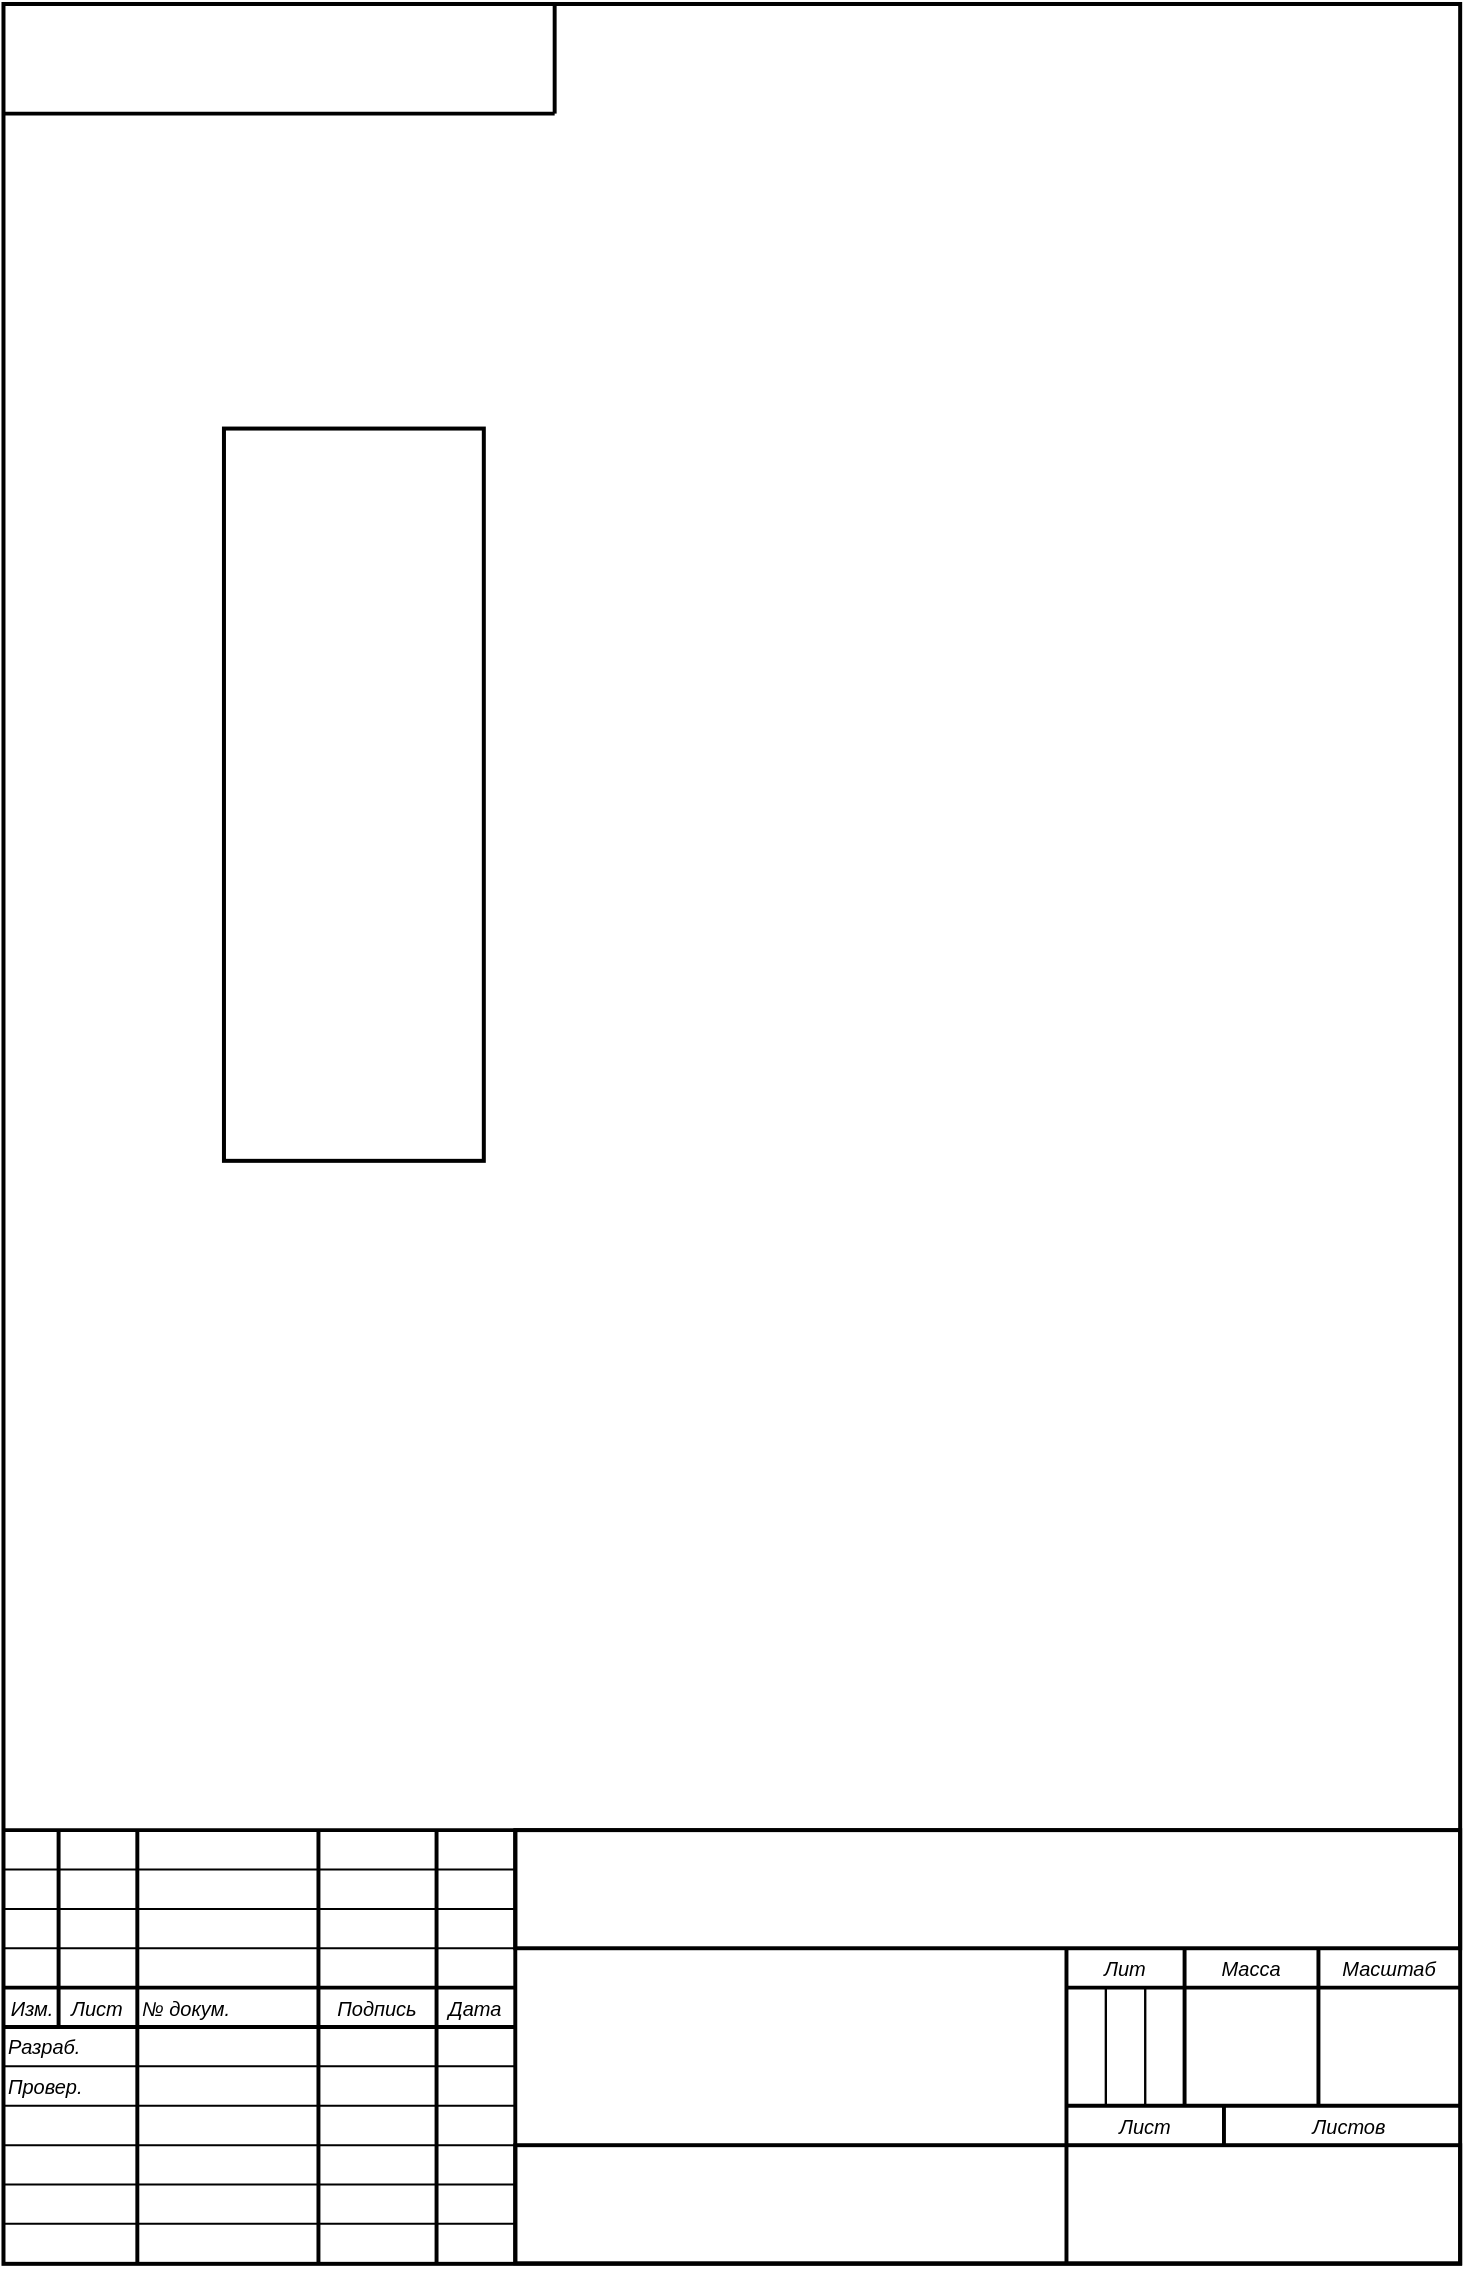 <mxfile version="14.6.13" type="device"><diagram name="Страница — 1" id="RtcNj7bt_Np1O5CywCwZ"><mxGraphModel dx="1422" dy="822" grid="1" gridSize="3.937" guides="1" tooltips="1" connect="1" arrows="1" fold="1" page="1" pageScale="1" pageWidth="827" pageHeight="1169" math="0" shadow="0"><root><mxCell id="0"/><mxCell id="1" parent="0"/><mxCell id="KSh6KJUN78Y9kG90A8SH-44" value="" style="group" parent="1" vertex="1" connectable="0"><mxGeometry x="78.74" y="19.685" width="728.35" height="1130.229" as="geometry"/></mxCell><mxCell id="KSh6KJUN78Y9kG90A8SH-1" value="" style="rounded=0;whiteSpace=wrap;html=1;fillColor=none;strokeWidth=2;" parent="KSh6KJUN78Y9kG90A8SH-44" vertex="1"><mxGeometry y="0.31" width="728.345" height="1129.919" as="geometry"/></mxCell><mxCell id="KSh6KJUN78Y9kG90A8SH-2" value="" style="endArrow=none;html=1;rounded=0;strokeWidth=1.968;endSize=5.905;" parent="KSh6KJUN78Y9kG90A8SH-44" edge="1"><mxGeometry width="50" height="50" relative="1" as="geometry"><mxPoint y="913.384" as="sourcePoint"/><mxPoint x="728.345" y="913.384" as="targetPoint"/></mxGeometry></mxCell><mxCell id="KSh6KJUN78Y9kG90A8SH-3" value="" style="endArrow=none;html=1;rounded=0;strokeWidth=1.968;" parent="KSh6KJUN78Y9kG90A8SH-44" edge="1"><mxGeometry width="50" height="50" relative="1" as="geometry"><mxPoint x="255.905" y="913.384" as="sourcePoint"/><mxPoint x="255.905" y="1129.919" as="targetPoint"/></mxGeometry></mxCell><mxCell id="KSh6KJUN78Y9kG90A8SH-4" value="" style="rounded=0;whiteSpace=wrap;html=1;strokeWidth=1.968;fillColor=none;" parent="KSh6KJUN78Y9kG90A8SH-44" vertex="1"><mxGeometry x="255.91" y="913.385" width="472.44" height="59.055" as="geometry"/></mxCell><mxCell id="KSh6KJUN78Y9kG90A8SH-5" value="" style="rounded=0;whiteSpace=wrap;html=1;fillColor=none;strokeWidth=1.968;" parent="KSh6KJUN78Y9kG90A8SH-44" vertex="1"><mxGeometry x="255.91" y="1070.915" width="472.44" height="59.055" as="geometry"/></mxCell><mxCell id="KSh6KJUN78Y9kG90A8SH-6" value="" style="endArrow=none;html=1;rounded=0;" parent="KSh6KJUN78Y9kG90A8SH-44" edge="1"><mxGeometry width="50" height="50" relative="1" as="geometry"><mxPoint y="933.069" as="sourcePoint"/><mxPoint x="255.905" y="933.069" as="targetPoint"/></mxGeometry></mxCell><mxCell id="KSh6KJUN78Y9kG90A8SH-7" value="" style="endArrow=none;html=1;rounded=0;" parent="KSh6KJUN78Y9kG90A8SH-44" edge="1"><mxGeometry width="50" height="50" relative="1" as="geometry"><mxPoint y="952.754" as="sourcePoint"/><mxPoint x="255.905" y="952.754" as="targetPoint"/></mxGeometry></mxCell><mxCell id="KSh6KJUN78Y9kG90A8SH-8" value="" style="endArrow=none;html=1;rounded=0;" parent="KSh6KJUN78Y9kG90A8SH-44" edge="1"><mxGeometry width="50" height="50" relative="1" as="geometry"><mxPoint y="972.444" as="sourcePoint"/><mxPoint x="255.905" y="972.444" as="targetPoint"/></mxGeometry></mxCell><mxCell id="KSh6KJUN78Y9kG90A8SH-9" value="" style="endArrow=none;html=1;rounded=0;strokeWidth=1.968;endSize=5.905;" parent="KSh6KJUN78Y9kG90A8SH-44" edge="1"><mxGeometry width="50" height="50" relative="1" as="geometry"><mxPoint y="992.124" as="sourcePoint"/><mxPoint x="255.905" y="992.124" as="targetPoint"/></mxGeometry></mxCell><mxCell id="KSh6KJUN78Y9kG90A8SH-10" value="" style="endArrow=none;html=1;rounded=0;strokeWidth=1.968;endSize=5.905;" parent="KSh6KJUN78Y9kG90A8SH-44" edge="1"><mxGeometry width="50" height="50" relative="1" as="geometry"><mxPoint y="1011.804" as="sourcePoint"/><mxPoint x="255.905" y="1011.804" as="targetPoint"/></mxGeometry></mxCell><mxCell id="KSh6KJUN78Y9kG90A8SH-11" value="" style="endArrow=none;html=1;rounded=0;" parent="KSh6KJUN78Y9kG90A8SH-44" edge="1"><mxGeometry width="50" height="50" relative="1" as="geometry"><mxPoint y="1031.494" as="sourcePoint"/><mxPoint x="255.905" y="1031.494" as="targetPoint"/></mxGeometry></mxCell><mxCell id="KSh6KJUN78Y9kG90A8SH-12" value="" style="endArrow=none;html=1;rounded=0;" parent="KSh6KJUN78Y9kG90A8SH-44" edge="1"><mxGeometry width="50" height="50" relative="1" as="geometry"><mxPoint y="1051.174" as="sourcePoint"/><mxPoint x="255.905" y="1051.174" as="targetPoint"/></mxGeometry></mxCell><mxCell id="KSh6KJUN78Y9kG90A8SH-13" value="" style="endArrow=none;html=1;rounded=0;" parent="KSh6KJUN78Y9kG90A8SH-44" edge="1"><mxGeometry width="50" height="50" relative="1" as="geometry"><mxPoint y="1070.914" as="sourcePoint"/><mxPoint x="255.905" y="1070.914" as="targetPoint"/></mxGeometry></mxCell><mxCell id="KSh6KJUN78Y9kG90A8SH-14" value="" style="endArrow=none;html=1;rounded=0;" parent="KSh6KJUN78Y9kG90A8SH-44" edge="1"><mxGeometry width="50" height="50" relative="1" as="geometry"><mxPoint y="1090.544" as="sourcePoint"/><mxPoint x="255.905" y="1090.544" as="targetPoint"/></mxGeometry></mxCell><mxCell id="KSh6KJUN78Y9kG90A8SH-15" value="" style="endArrow=none;html=1;rounded=0;" parent="KSh6KJUN78Y9kG90A8SH-44" edge="1"><mxGeometry width="50" height="50" relative="1" as="geometry"><mxPoint y="1110.234" as="sourcePoint"/><mxPoint x="255.905" y="1110.234" as="targetPoint"/></mxGeometry></mxCell><mxCell id="KSh6KJUN78Y9kG90A8SH-16" value="" style="endArrow=none;html=1;rounded=0;strokeWidth=1.968;" parent="KSh6KJUN78Y9kG90A8SH-44" edge="1"><mxGeometry width="50" height="50" relative="1" as="geometry"><mxPoint x="531.495" y="1129.919" as="sourcePoint"/><mxPoint x="531.495" y="972.439" as="targetPoint"/></mxGeometry></mxCell><mxCell id="KSh6KJUN78Y9kG90A8SH-17" value="" style="endArrow=none;html=1;rounded=0;strokeWidth=1.968;endSize=5.905;" parent="KSh6KJUN78Y9kG90A8SH-44" edge="1"><mxGeometry width="50" height="50" relative="1" as="geometry"><mxPoint x="531.495" y="992.124" as="sourcePoint"/><mxPoint x="728.345" y="992.124" as="targetPoint"/></mxGeometry></mxCell><mxCell id="KSh6KJUN78Y9kG90A8SH-18" value="" style="endArrow=none;html=1;rounded=0;strokeWidth=1.968;endSize=5.905;" parent="KSh6KJUN78Y9kG90A8SH-44" edge="1"><mxGeometry width="50" height="50" relative="1" as="geometry"><mxPoint x="531.495" y="1051.184" as="sourcePoint"/><mxPoint x="728.345" y="1051.184" as="targetPoint"/></mxGeometry></mxCell><mxCell id="KSh6KJUN78Y9kG90A8SH-19" value="" style="endArrow=none;html=1;rounded=0;strokeWidth=1.968;endSize=5.905;" parent="KSh6KJUN78Y9kG90A8SH-44" edge="1"><mxGeometry width="50" height="50" relative="1" as="geometry"><mxPoint x="610.235" y="1070.911" as="sourcePoint"/><mxPoint x="610.235" y="1051.179" as="targetPoint"/></mxGeometry></mxCell><mxCell id="KSh6KJUN78Y9kG90A8SH-20" value="" style="endArrow=none;html=1;rounded=0;strokeWidth=1.968;" parent="KSh6KJUN78Y9kG90A8SH-44" edge="1"><mxGeometry width="50" height="50" relative="1" as="geometry"><mxPoint x="657.479" y="1051.179" as="sourcePoint"/><mxPoint x="657.479" y="972.439" as="targetPoint"/></mxGeometry></mxCell><mxCell id="KSh6KJUN78Y9kG90A8SH-21" value="" style="endArrow=none;html=1;rounded=0;strokeWidth=1.968;" parent="KSh6KJUN78Y9kG90A8SH-44" edge="1"><mxGeometry width="50" height="50" relative="1" as="geometry"><mxPoint x="590.549" y="1051.179" as="sourcePoint"/><mxPoint x="590.549" y="972.439" as="targetPoint"/></mxGeometry></mxCell><mxCell id="KSh6KJUN78Y9kG90A8SH-22" value="" style="endArrow=none;html=1;rounded=0;strokeWidth=1.181;endSize=5.905;" parent="KSh6KJUN78Y9kG90A8SH-44" edge="1"><mxGeometry width="50" height="50" relative="1" as="geometry"><mxPoint x="570.869" y="1051.179" as="sourcePoint"/><mxPoint x="570.869" y="992.124" as="targetPoint"/></mxGeometry></mxCell><mxCell id="KSh6KJUN78Y9kG90A8SH-23" value="" style="endArrow=none;html=1;rounded=0;strokeWidth=1.181;endSize=5.905;" parent="KSh6KJUN78Y9kG90A8SH-44" edge="1"><mxGeometry width="50" height="50" relative="1" as="geometry"><mxPoint x="551.179" y="1051.179" as="sourcePoint"/><mxPoint x="551.179" y="992.124" as="targetPoint"/></mxGeometry></mxCell><mxCell id="KSh6KJUN78Y9kG90A8SH-24" value="" style="endArrow=none;html=1;rounded=0;strokeWidth=1.968;" parent="KSh6KJUN78Y9kG90A8SH-44" edge="1"><mxGeometry width="50" height="50" relative="1" as="geometry"><mxPoint x="216.535" y="1129.919" as="sourcePoint"/><mxPoint x="216.535" y="913.384" as="targetPoint"/></mxGeometry></mxCell><mxCell id="KSh6KJUN78Y9kG90A8SH-25" value="" style="endArrow=none;html=1;rounded=0;strokeWidth=1.968;" parent="KSh6KJUN78Y9kG90A8SH-44" edge="1"><mxGeometry width="50" height="50" relative="1" as="geometry"><mxPoint x="157.485" y="1129.919" as="sourcePoint"/><mxPoint x="157.485" y="913.384" as="targetPoint"/></mxGeometry></mxCell><mxCell id="KSh6KJUN78Y9kG90A8SH-26" value="" style="endArrow=none;html=1;rounded=0;strokeWidth=1.968;" parent="KSh6KJUN78Y9kG90A8SH-44" edge="1"><mxGeometry width="50" height="50" relative="1" as="geometry"><mxPoint x="66.925" y="1129.919" as="sourcePoint"/><mxPoint x="66.925" y="913.384" as="targetPoint"/></mxGeometry></mxCell><mxCell id="KSh6KJUN78Y9kG90A8SH-27" value="" style="endArrow=none;html=1;rounded=0;strokeWidth=1.968;" parent="KSh6KJUN78Y9kG90A8SH-44" edge="1"><mxGeometry width="50" height="50" relative="1" as="geometry"><mxPoint x="27.555" y="1011.809" as="sourcePoint"/><mxPoint x="27.555" y="913.384" as="targetPoint"/></mxGeometry></mxCell><mxCell id="KSh6KJUN78Y9kG90A8SH-28" value="" style="endArrow=none;html=1;rounded=0;strokeWidth=1.968;endSize=5.905;" parent="KSh6KJUN78Y9kG90A8SH-44" edge="1"><mxGeometry width="50" height="50" relative="1" as="geometry"><mxPoint y="55.118" as="sourcePoint"/><mxPoint x="275.59" y="55.118" as="targetPoint"/></mxGeometry></mxCell><mxCell id="KSh6KJUN78Y9kG90A8SH-29" value="" style="endArrow=none;html=1;rounded=0;strokeWidth=1.968;" parent="KSh6KJUN78Y9kG90A8SH-44" edge="1"><mxGeometry width="50" height="50" relative="1" as="geometry"><mxPoint x="275.59" y="55.118" as="sourcePoint"/><mxPoint x="275.59" as="targetPoint"/></mxGeometry></mxCell><mxCell id="KSh6KJUN78Y9kG90A8SH-30" value="Изм." style="text;strokeColor=none;align=center;fillColor=none;html=1;verticalAlign=middle;whiteSpace=wrap;rounded=0;fontFamily=Helvetica;fontStyle=2;fontSize=10;" parent="KSh6KJUN78Y9kG90A8SH-44" vertex="1"><mxGeometry y="996.065" width="27.56" height="11.82" as="geometry"/></mxCell><mxCell id="KSh6KJUN78Y9kG90A8SH-32" value="Лист" style="text;strokeColor=none;align=center;fillColor=none;html=1;verticalAlign=middle;whiteSpace=wrap;rounded=0;fontFamily=Helvetica;fontStyle=2;fontSize=10;" parent="KSh6KJUN78Y9kG90A8SH-44" vertex="1"><mxGeometry x="27.56" y="996.065" width="39.37" height="11.82" as="geometry"/></mxCell><mxCell id="KSh6KJUN78Y9kG90A8SH-33" value="№ докум." style="text;strokeColor=none;align=left;fillColor=none;html=1;verticalAlign=middle;whiteSpace=wrap;rounded=0;fontFamily=Helvetica;fontStyle=2;fontSize=10;" parent="KSh6KJUN78Y9kG90A8SH-44" vertex="1"><mxGeometry x="66.93" y="996.065" width="90.55" height="11.82" as="geometry"/></mxCell><mxCell id="KSh6KJUN78Y9kG90A8SH-34" value="Подпись" style="text;strokeColor=none;align=center;fillColor=none;html=1;verticalAlign=middle;whiteSpace=wrap;rounded=0;fontFamily=Helvetica;fontStyle=2;fontSize=10;" parent="KSh6KJUN78Y9kG90A8SH-44" vertex="1"><mxGeometry x="157.48" y="996.065" width="59.06" height="11.82" as="geometry"/></mxCell><mxCell id="KSh6KJUN78Y9kG90A8SH-36" value="Дата" style="text;strokeColor=none;align=center;fillColor=none;html=1;verticalAlign=middle;whiteSpace=wrap;rounded=0;fontFamily=Helvetica;fontStyle=2;fontSize=10;" parent="KSh6KJUN78Y9kG90A8SH-44" vertex="1"><mxGeometry x="216.54" y="996.065" width="39.37" height="11.82" as="geometry"/></mxCell><mxCell id="KSh6KJUN78Y9kG90A8SH-37" value="Лист" style="text;strokeColor=none;align=center;fillColor=none;html=1;verticalAlign=middle;whiteSpace=wrap;rounded=0;fontFamily=Helvetica;fontStyle=2;fontSize=10;" parent="KSh6KJUN78Y9kG90A8SH-44" vertex="1"><mxGeometry x="539.37" y="1055.115" width="62.99" height="11.82" as="geometry"/></mxCell><mxCell id="KSh6KJUN78Y9kG90A8SH-38" value="Листов" style="text;strokeColor=none;align=center;fillColor=none;html=1;verticalAlign=middle;whiteSpace=wrap;rounded=0;fontFamily=Helvetica;fontStyle=2;fontSize=10;" parent="KSh6KJUN78Y9kG90A8SH-44" vertex="1"><mxGeometry x="641.73" y="1055.115" width="62.99" height="11.82" as="geometry"/></mxCell><mxCell id="KSh6KJUN78Y9kG90A8SH-39" value="Лит" style="text;strokeColor=none;align=center;fillColor=none;html=1;verticalAlign=middle;whiteSpace=wrap;rounded=0;fontFamily=Helvetica;fontStyle=2;fontSize=10;" parent="KSh6KJUN78Y9kG90A8SH-44" vertex="1"><mxGeometry x="531.49" y="976.375" width="59.06" height="11.82" as="geometry"/></mxCell><mxCell id="KSh6KJUN78Y9kG90A8SH-40" value="Масса" style="text;strokeColor=none;align=center;fillColor=none;html=1;verticalAlign=middle;whiteSpace=wrap;rounded=0;fontFamily=Helvetica;fontStyle=2;fontSize=10;" parent="KSh6KJUN78Y9kG90A8SH-44" vertex="1"><mxGeometry x="590.55" y="976.375" width="66.93" height="11.82" as="geometry"/></mxCell><mxCell id="KSh6KJUN78Y9kG90A8SH-41" value="Масштаб" style="text;strokeColor=none;align=center;fillColor=none;html=1;verticalAlign=middle;whiteSpace=wrap;rounded=0;fontFamily=Helvetica;fontStyle=2;fontSize=10;" parent="KSh6KJUN78Y9kG90A8SH-44" vertex="1"><mxGeometry x="657.48" y="976.375" width="70.86" height="11.82" as="geometry"/></mxCell><mxCell id="KSh6KJUN78Y9kG90A8SH-42" value="Разраб." style="text;strokeColor=none;align=left;fillColor=none;html=1;verticalAlign=middle;whiteSpace=wrap;rounded=0;fontFamily=Helvetica;fontStyle=2;fontSize=10;" parent="KSh6KJUN78Y9kG90A8SH-44" vertex="1"><mxGeometry y="1015.745" width="66.93" height="11.82" as="geometry"/></mxCell><mxCell id="KSh6KJUN78Y9kG90A8SH-43" value="Провер." style="text;strokeColor=none;align=left;fillColor=none;html=1;verticalAlign=middle;whiteSpace=wrap;rounded=0;fontFamily=Helvetica;fontStyle=2;fontSize=10;" parent="KSh6KJUN78Y9kG90A8SH-44" vertex="1"><mxGeometry y="1035.435" width="66.93" height="11.82" as="geometry"/></mxCell><mxCell id="B9-EX3MGgL7lQ-Xs-ahQ-1" value="" style="rounded=0;whiteSpace=wrap;html=1;strokeWidth=2;" vertex="1" parent="1"><mxGeometry x="188.98" y="232.28" width="129.93" height="366.14" as="geometry"/></mxCell></root></mxGraphModel></diagram></mxfile>